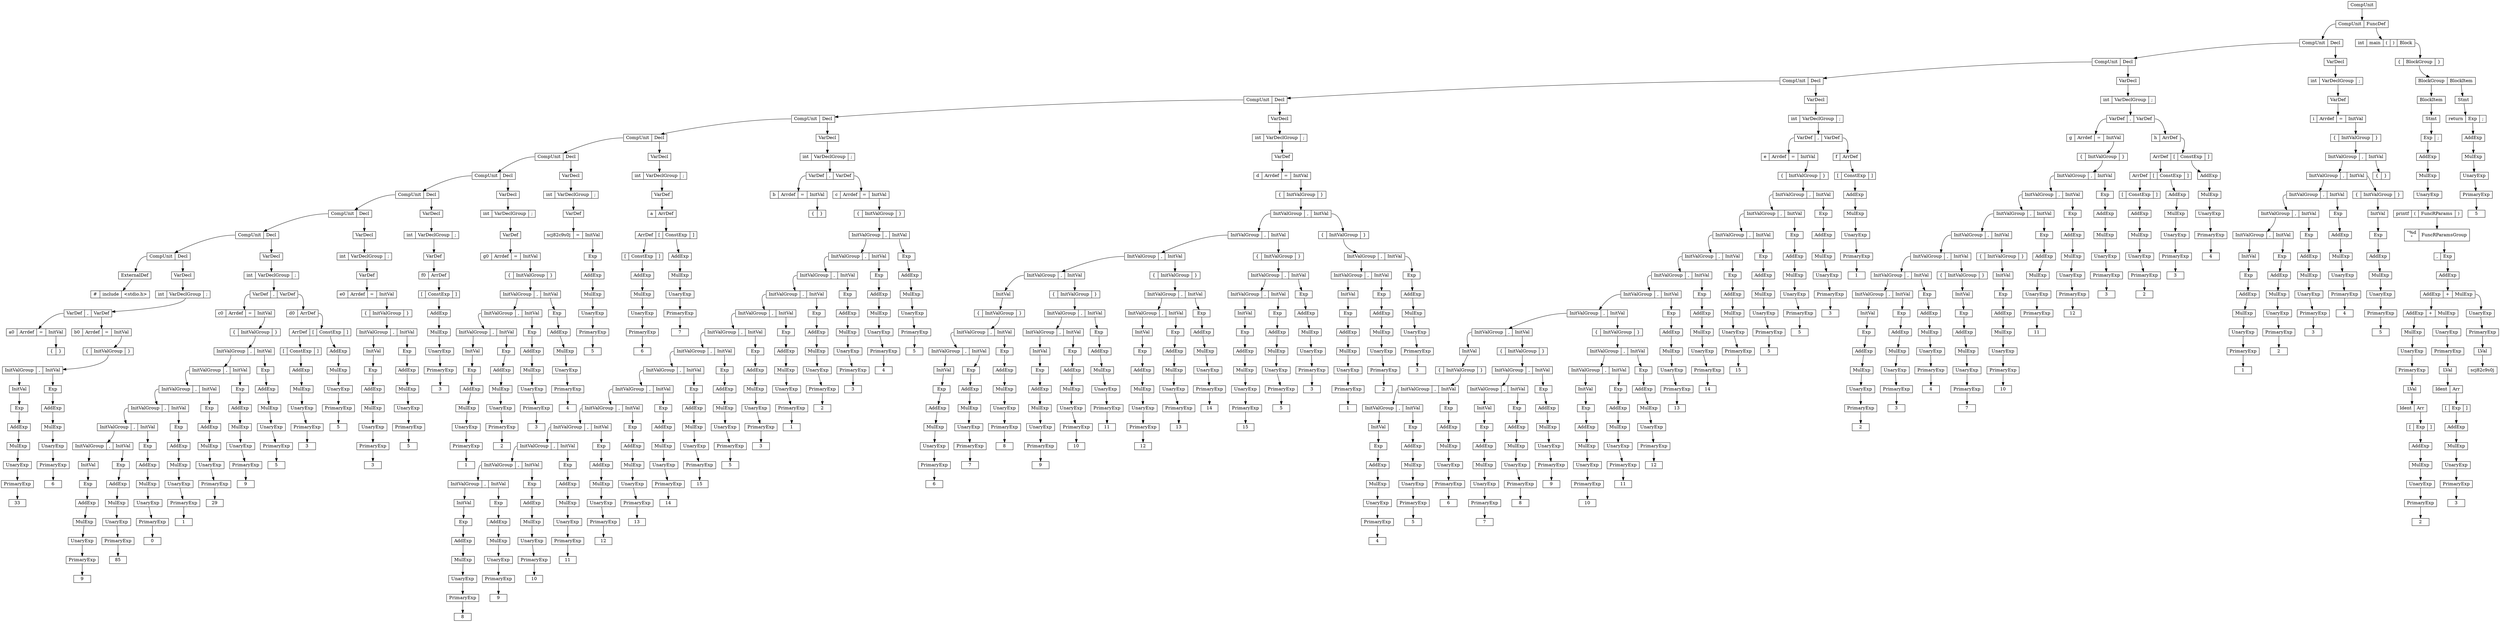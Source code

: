 digraph " "{node [shape = record,height=.1]node0[label="<f0> CompUnit"]node1[label = "<f0> CompUnit|<f1> FuncDef"];
"node0":f0->"node1";
node2[label = "<f0> int|<f1> main|<f2> \(|<f3> \)|<f4> Block"];
"node1":f1->"node2";
node3[label = "<f0> \{|<f1> BlockGroup|<f2> \}"];
"node2":f4->"node3";
node5[label = "<f0> BlockGroup|<f1> BlockItem"];
"node3":f1->"node5";
node6[label = "<f0> Stmt"];
"node5":f1->"node6";
node7[label = "<f0> return|<f1> Exp|<f2> \;"];
"node6":f0->"node7";
node9[label = "<f0> AddExp"];
"node7":f1->"node9";
node10[label = "<f0> MulExp"];
"node9":f0->"node10";
node11[label = "<f0> UnaryExp"];
"node10":f0->"node11";
node12[label = "<f0> PrimaryExp"];
"node11":f0->"node12";
node13[label = "<f0> 5"];
"node12":f0->"node13";
node16[label = "<f0> BlockItem"];
"node5":f0->"node16";
node17[label = "<f0> Stmt"];
"node16":f0->"node17";
node18[label = "<f0> Exp|<f1> \;"];
"node17":f0->"node18";
node20[label = "<f0> AddExp"];
"node18":f0->"node20";
node21[label = "<f0> MulExp"];
"node20":f0->"node21";
node22[label = "<f0> UnaryExp"];
"node21":f0->"node22";
node23[label = "<f0> printf|<f1> \(|<f2> FuncRParams|<f3> \)"];
"node22":f0->"node23";
node25[label = "<f0> \"%d\n\"|<f1> FuncRParamsGroup"];
"node23":f2->"node25";
node26[label = "<f0> \,|<f1> Exp"];
"node25":f1->"node26";
node27[label = "<f0> AddExp"];
"node26":f1->"node27";
node28[label = "<f0> AddExp|<f1> +|<f2> MulExp"];
"node27":f0->"node28";
node29[label = "<f0> UnaryExp"];
"node28":f2->"node29";
node30[label = "<f0> PrimaryExp"];
"node29":f0->"node30";
node31[label = "<f0> LVal"];
"node30":f0->"node31";
node32[label = "<f0> scj82c9s0j"];
"node31":f0->"node32";
node35[label = "<f0> AddExp|<f1> +|<f2> MulExp"];
"node28":f0->"node35";
node36[label = "<f0> UnaryExp"];
"node35":f2->"node36";
node37[label = "<f0> PrimaryExp"];
"node36":f0->"node37";
node38[label = "<f0> LVal"];
"node37":f0->"node38";
node39[label = "<f0> Ident|<f1> Arr"];
"node38":f0->"node39";
node40[label = "<f0> \[|<f1> Exp|<f2> \]"];
"node39":f1->"node40";
node42[label = "<f0> AddExp"];
"node40":f1->"node42";
node43[label = "<f0> MulExp"];
"node42":f0->"node43";
node44[label = "<f0> UnaryExp"];
"node43":f0->"node44";
node45[label = "<f0> PrimaryExp"];
"node44":f0->"node45";
node46[label = "<f0> 3"];
"node45":f0->"node46";
node51[label = "<f0> MulExp"];
"node35":f0->"node51";
node52[label = "<f0> UnaryExp"];
"node51":f0->"node52";
node53[label = "<f0> PrimaryExp"];
"node52":f0->"node53";
node54[label = "<f0> LVal"];
"node53":f0->"node54";
node55[label = "<f0> Ident|<f1> Arr"];
"node54":f0->"node55";
node56[label = "<f0> \[|<f1> Exp|<f2> \]"];
"node55":f1->"node56";
node58[label = "<f0> AddExp"];
"node56":f1->"node58";
node59[label = "<f0> MulExp"];
"node58":f0->"node59";
node60[label = "<f0> UnaryExp"];
"node59":f0->"node60";
node61[label = "<f0> PrimaryExp"];
"node60":f0->"node61";
node62[label = "<f0> 2"];
"node61":f0->"node62";
node75[label = "<f0> CompUnit|<f1> Decl"];
"node1":f0->"node75";
node76[label = "<f0> VarDecl"];
"node75":f1->"node76";
node77[label = "<f0> int|<f1> VarDeclGroup|<f2> \;"];
"node76":f0->"node77";
node79[label = "<f0> VarDef"];
"node77":f1->"node79";
node80[label = "<f0> i|<f1> Arrdef|<f2> \=|<f3> InitVal"];
"node79":f0->"node80";
node81[label = "<f0> \{|<f1> InitValGroup|<f2> \}"];
"node80":f3->"node81";
node83[label = "<f0> InitValGroup|<f1> \,|<f2> InitVal"];
"node81":f1->"node83";
node84[label = "<f0> \{|<f1> \}"];
"node83":f2->"node84";
node88[label = "<f0> InitValGroup|<f1> \,|<f2> InitVal"];
"node83":f0->"node88";
node89[label = "<f0> \{|<f1> InitValGroup|<f2> \}"];
"node88":f2->"node89";
node91[label = "<f0> InitVal"];
"node89":f1->"node91";
node92[label = "<f0> Exp"];
"node91":f0->"node92";
node93[label = "<f0> AddExp"];
"node92":f0->"node93";
node94[label = "<f0> MulExp"];
"node93":f0->"node94";
node95[label = "<f0> UnaryExp"];
"node94":f0->"node95";
node96[label = "<f0> PrimaryExp"];
"node95":f0->"node96";
node97[label = "<f0> 5"];
"node96":f0->"node97";
node101[label = "<f0> InitValGroup|<f1> \,|<f2> InitVal"];
"node88":f0->"node101";
node102[label = "<f0> Exp"];
"node101":f2->"node102";
node103[label = "<f0> AddExp"];
"node102":f0->"node103";
node104[label = "<f0> MulExp"];
"node103":f0->"node104";
node105[label = "<f0> UnaryExp"];
"node104":f0->"node105";
node106[label = "<f0> PrimaryExp"];
"node105":f0->"node106";
node107[label = "<f0> 4"];
"node106":f0->"node107";
node110[label = "<f0> InitValGroup|<f1> \,|<f2> InitVal"];
"node101":f0->"node110";
node111[label = "<f0> Exp"];
"node110":f2->"node111";
node112[label = "<f0> AddExp"];
"node111":f0->"node112";
node113[label = "<f0> MulExp"];
"node112":f0->"node113";
node114[label = "<f0> UnaryExp"];
"node113":f0->"node114";
node115[label = "<f0> PrimaryExp"];
"node114":f0->"node115";
node116[label = "<f0> 3"];
"node115":f0->"node116";
node119[label = "<f0> InitValGroup|<f1> \,|<f2> InitVal"];
"node110":f0->"node119";
node120[label = "<f0> Exp"];
"node119":f2->"node120";
node121[label = "<f0> AddExp"];
"node120":f0->"node121";
node122[label = "<f0> MulExp"];
"node121":f0->"node122";
node123[label = "<f0> UnaryExp"];
"node122":f0->"node123";
node124[label = "<f0> PrimaryExp"];
"node123":f0->"node124";
node125[label = "<f0> 2"];
"node124":f0->"node125";
node128[label = "<f0> InitVal"];
"node119":f0->"node128";
node129[label = "<f0> Exp"];
"node128":f0->"node129";
node130[label = "<f0> AddExp"];
"node129":f0->"node130";
node131[label = "<f0> MulExp"];
"node130":f0->"node131";
node132[label = "<f0> UnaryExp"];
"node131":f0->"node132";
node133[label = "<f0> PrimaryExp"];
"node132":f0->"node133";
node134[label = "<f0> 1"];
"node133":f0->"node134";
node141[label = "<f0> CompUnit|<f1> Decl"];
"node75":f0->"node141";
node142[label = "<f0> VarDecl"];
"node141":f1->"node142";
node143[label = "<f0> int|<f1> VarDeclGroup|<f2> \;"];
"node142":f0->"node143";
node145[label = "<f0> VarDef|<f1> \,|<f2> VarDef"];
"node143":f1->"node145";
node146[label = "<f0> h|<f1> ArrDef"];
"node145":f2->"node146";
node147[label = "<f0> ArrDef|<f1> \[|<f2> ConstExp|<f3> \]"];
"node146":f1->"node147";
node149[label = "<f0> AddExp"];
"node147":f2->"node149";
node150[label = "<f0> MulExp"];
"node149":f0->"node150";
node151[label = "<f0> UnaryExp"];
"node150":f0->"node151";
node152[label = "<f0> PrimaryExp"];
"node151":f0->"node152";
node153[label = "<f0> 4"];
"node152":f0->"node153";
node156[label = "<f0> ArrDef|<f1> \[|<f2> ConstExp|<f3> \]"];
"node147":f0->"node156";
node158[label = "<f0> AddExp"];
"node156":f2->"node158";
node159[label = "<f0> MulExp"];
"node158":f0->"node159";
node160[label = "<f0> UnaryExp"];
"node159":f0->"node160";
node161[label = "<f0> PrimaryExp"];
"node160":f0->"node161";
node162[label = "<f0> 3"];
"node161":f0->"node162";
node165[label = "<f0> \[|<f1> ConstExp|<f2> \]"];
"node156":f0->"node165";
node167[label = "<f0> AddExp"];
"node165":f1->"node167";
node168[label = "<f0> MulExp"];
"node167":f0->"node168";
node169[label = "<f0> UnaryExp"];
"node168":f0->"node169";
node170[label = "<f0> PrimaryExp"];
"node169":f0->"node170";
node171[label = "<f0> 2"];
"node170":f0->"node171";
node176[label = "<f0> g|<f1> Arrdef|<f2> \=|<f3> InitVal"];
"node145":f0->"node176";
node177[label = "<f0> \{|<f1> InitValGroup|<f2> \}"];
"node176":f3->"node177";
node179[label = "<f0> InitValGroup|<f1> \,|<f2> InitVal"];
"node177":f1->"node179";
node180[label = "<f0> Exp"];
"node179":f2->"node180";
node181[label = "<f0> AddExp"];
"node180":f0->"node181";
node182[label = "<f0> MulExp"];
"node181":f0->"node182";
node183[label = "<f0> UnaryExp"];
"node182":f0->"node183";
node184[label = "<f0> PrimaryExp"];
"node183":f0->"node184";
node185[label = "<f0> 3"];
"node184":f0->"node185";
node188[label = "<f0> InitValGroup|<f1> \,|<f2> InitVal"];
"node179":f0->"node188";
node189[label = "<f0> Exp"];
"node188":f2->"node189";
node190[label = "<f0> AddExp"];
"node189":f0->"node190";
node191[label = "<f0> MulExp"];
"node190":f0->"node191";
node192[label = "<f0> UnaryExp"];
"node191":f0->"node192";
node193[label = "<f0> PrimaryExp"];
"node192":f0->"node193";
node194[label = "<f0> 12"];
"node193":f0->"node194";
node197[label = "<f0> InitValGroup|<f1> \,|<f2> InitVal"];
"node188":f0->"node197";
node198[label = "<f0> Exp"];
"node197":f2->"node198";
node199[label = "<f0> AddExp"];
"node198":f0->"node199";
node200[label = "<f0> MulExp"];
"node199":f0->"node200";
node201[label = "<f0> UnaryExp"];
"node200":f0->"node201";
node202[label = "<f0> PrimaryExp"];
"node201":f0->"node202";
node203[label = "<f0> 11"];
"node202":f0->"node203";
node206[label = "<f0> InitValGroup|<f1> \,|<f2> InitVal"];
"node197":f0->"node206";
node207[label = "<f0> \{|<f1> InitValGroup|<f2> \}"];
"node206":f2->"node207";
node209[label = "<f0> InitVal"];
"node207":f1->"node209";
node210[label = "<f0> Exp"];
"node209":f0->"node210";
node211[label = "<f0> AddExp"];
"node210":f0->"node211";
node212[label = "<f0> MulExp"];
"node211":f0->"node212";
node213[label = "<f0> UnaryExp"];
"node212":f0->"node213";
node214[label = "<f0> PrimaryExp"];
"node213":f0->"node214";
node215[label = "<f0> 10"];
"node214":f0->"node215";
node219[label = "<f0> InitValGroup|<f1> \,|<f2> InitVal"];
"node206":f0->"node219";
node220[label = "<f0> \{|<f1> InitValGroup|<f2> \}"];
"node219":f2->"node220";
node222[label = "<f0> InitVal"];
"node220":f1->"node222";
node223[label = "<f0> Exp"];
"node222":f0->"node223";
node224[label = "<f0> AddExp"];
"node223":f0->"node224";
node225[label = "<f0> MulExp"];
"node224":f0->"node225";
node226[label = "<f0> UnaryExp"];
"node225":f0->"node226";
node227[label = "<f0> PrimaryExp"];
"node226":f0->"node227";
node228[label = "<f0> 7"];
"node227":f0->"node228";
node232[label = "<f0> InitValGroup|<f1> \,|<f2> InitVal"];
"node219":f0->"node232";
node233[label = "<f0> Exp"];
"node232":f2->"node233";
node234[label = "<f0> AddExp"];
"node233":f0->"node234";
node235[label = "<f0> MulExp"];
"node234":f0->"node235";
node236[label = "<f0> UnaryExp"];
"node235":f0->"node236";
node237[label = "<f0> PrimaryExp"];
"node236":f0->"node237";
node238[label = "<f0> 4"];
"node237":f0->"node238";
node241[label = "<f0> InitValGroup|<f1> \,|<f2> InitVal"];
"node232":f0->"node241";
node242[label = "<f0> Exp"];
"node241":f2->"node242";
node243[label = "<f0> AddExp"];
"node242":f0->"node243";
node244[label = "<f0> MulExp"];
"node243":f0->"node244";
node245[label = "<f0> UnaryExp"];
"node244":f0->"node245";
node246[label = "<f0> PrimaryExp"];
"node245":f0->"node246";
node247[label = "<f0> 3"];
"node246":f0->"node247";
node250[label = "<f0> InitVal"];
"node241":f0->"node250";
node251[label = "<f0> Exp"];
"node250":f0->"node251";
node252[label = "<f0> AddExp"];
"node251":f0->"node252";
node253[label = "<f0> MulExp"];
"node252":f0->"node253";
node254[label = "<f0> UnaryExp"];
"node253":f0->"node254";
node255[label = "<f0> PrimaryExp"];
"node254":f0->"node255";
node256[label = "<f0> 2"];
"node255":f0->"node256";
node263[label = "<f0> CompUnit|<f1> Decl"];
"node141":f0->"node263";
node264[label = "<f0> VarDecl"];
"node263":f1->"node264";
node265[label = "<f0> int|<f1> VarDeclGroup|<f2> \;"];
"node264":f0->"node265";
node267[label = "<f0> VarDef|<f1> \,|<f2> VarDef"];
"node265":f1->"node267";
node268[label = "<f0> f|<f1> ArrDef"];
"node267":f2->"node268";
node269[label = "<f0> \[|<f1> ConstExp|<f2> \]"];
"node268":f1->"node269";
node271[label = "<f0> AddExp"];
"node269":f1->"node271";
node272[label = "<f0> MulExp"];
"node271":f0->"node272";
node273[label = "<f0> UnaryExp"];
"node272":f0->"node273";
node274[label = "<f0> PrimaryExp"];
"node273":f0->"node274";
node275[label = "<f0> 1"];
"node274":f0->"node275";
node280[label = "<f0> e|<f1> Arrdef|<f2> \=|<f3> InitVal"];
"node267":f0->"node280";
node281[label = "<f0> \{|<f1> InitValGroup|<f2> \}"];
"node280":f3->"node281";
node283[label = "<f0> InitValGroup|<f1> \,|<f2> InitVal"];
"node281":f1->"node283";
node284[label = "<f0> Exp"];
"node283":f2->"node284";
node285[label = "<f0> AddExp"];
"node284":f0->"node285";
node286[label = "<f0> MulExp"];
"node285":f0->"node286";
node287[label = "<f0> UnaryExp"];
"node286":f0->"node287";
node288[label = "<f0> PrimaryExp"];
"node287":f0->"node288";
node289[label = "<f0> 3"];
"node288":f0->"node289";
node292[label = "<f0> InitValGroup|<f1> \,|<f2> InitVal"];
"node283":f0->"node292";
node293[label = "<f0> Exp"];
"node292":f2->"node293";
node294[label = "<f0> AddExp"];
"node293":f0->"node294";
node295[label = "<f0> MulExp"];
"node294":f0->"node295";
node296[label = "<f0> UnaryExp"];
"node295":f0->"node296";
node297[label = "<f0> PrimaryExp"];
"node296":f0->"node297";
node298[label = "<f0> 5"];
"node297":f0->"node298";
node301[label = "<f0> InitValGroup|<f1> \,|<f2> InitVal"];
"node292":f0->"node301";
node302[label = "<f0> Exp"];
"node301":f2->"node302";
node303[label = "<f0> AddExp"];
"node302":f0->"node303";
node304[label = "<f0> MulExp"];
"node303":f0->"node304";
node305[label = "<f0> UnaryExp"];
"node304":f0->"node305";
node306[label = "<f0> PrimaryExp"];
"node305":f0->"node306";
node307[label = "<f0> 5"];
"node306":f0->"node307";
node310[label = "<f0> InitValGroup|<f1> \,|<f2> InitVal"];
"node301":f0->"node310";
node311[label = "<f0> Exp"];
"node310":f2->"node311";
node312[label = "<f0> AddExp"];
"node311":f0->"node312";
node313[label = "<f0> MulExp"];
"node312":f0->"node313";
node314[label = "<f0> UnaryExp"];
"node313":f0->"node314";
node315[label = "<f0> PrimaryExp"];
"node314":f0->"node315";
node316[label = "<f0> 15"];
"node315":f0->"node316";
node319[label = "<f0> InitValGroup|<f1> \,|<f2> InitVal"];
"node310":f0->"node319";
node320[label = "<f0> Exp"];
"node319":f2->"node320";
node321[label = "<f0> AddExp"];
"node320":f0->"node321";
node322[label = "<f0> MulExp"];
"node321":f0->"node322";
node323[label = "<f0> UnaryExp"];
"node322":f0->"node323";
node324[label = "<f0> PrimaryExp"];
"node323":f0->"node324";
node325[label = "<f0> 14"];
"node324":f0->"node325";
node328[label = "<f0> InitValGroup|<f1> \,|<f2> InitVal"];
"node319":f0->"node328";
node329[label = "<f0> Exp"];
"node328":f2->"node329";
node330[label = "<f0> AddExp"];
"node329":f0->"node330";
node331[label = "<f0> MulExp"];
"node330":f0->"node331";
node332[label = "<f0> UnaryExp"];
"node331":f0->"node332";
node333[label = "<f0> PrimaryExp"];
"node332":f0->"node333";
node334[label = "<f0> 13"];
"node333":f0->"node334";
node337[label = "<f0> InitValGroup|<f1> \,|<f2> InitVal"];
"node328":f0->"node337";
node338[label = "<f0> \{|<f1> InitValGroup|<f2> \}"];
"node337":f2->"node338";
node340[label = "<f0> InitValGroup|<f1> \,|<f2> InitVal"];
"node338":f1->"node340";
node341[label = "<f0> Exp"];
"node340":f2->"node341";
node342[label = "<f0> AddExp"];
"node341":f0->"node342";
node343[label = "<f0> MulExp"];
"node342":f0->"node343";
node344[label = "<f0> UnaryExp"];
"node343":f0->"node344";
node345[label = "<f0> PrimaryExp"];
"node344":f0->"node345";
node346[label = "<f0> 12"];
"node345":f0->"node346";
node349[label = "<f0> InitValGroup|<f1> \,|<f2> InitVal"];
"node340":f0->"node349";
node350[label = "<f0> Exp"];
"node349":f2->"node350";
node351[label = "<f0> AddExp"];
"node350":f0->"node351";
node352[label = "<f0> MulExp"];
"node351":f0->"node352";
node353[label = "<f0> UnaryExp"];
"node352":f0->"node353";
node354[label = "<f0> PrimaryExp"];
"node353":f0->"node354";
node355[label = "<f0> 11"];
"node354":f0->"node355";
node358[label = "<f0> InitVal"];
"node349":f0->"node358";
node359[label = "<f0> Exp"];
"node358":f0->"node359";
node360[label = "<f0> AddExp"];
"node359":f0->"node360";
node361[label = "<f0> MulExp"];
"node360":f0->"node361";
node362[label = "<f0> UnaryExp"];
"node361":f0->"node362";
node363[label = "<f0> PrimaryExp"];
"node362":f0->"node363";
node364[label = "<f0> 10"];
"node363":f0->"node364";
node368[label = "<f0> InitValGroup|<f1> \,|<f2> InitVal"];
"node337":f0->"node368";
node369[label = "<f0> \{|<f1> InitValGroup|<f2> \}"];
"node368":f2->"node369";
node371[label = "<f0> InitValGroup|<f1> \,|<f2> InitVal"];
"node369":f1->"node371";
node372[label = "<f0> Exp"];
"node371":f2->"node372";
node373[label = "<f0> AddExp"];
"node372":f0->"node373";
node374[label = "<f0> MulExp"];
"node373":f0->"node374";
node375[label = "<f0> UnaryExp"];
"node374":f0->"node375";
node376[label = "<f0> PrimaryExp"];
"node375":f0->"node376";
node377[label = "<f0> 9"];
"node376":f0->"node377";
node380[label = "<f0> InitValGroup|<f1> \,|<f2> InitVal"];
"node371":f0->"node380";
node381[label = "<f0> Exp"];
"node380":f2->"node381";
node382[label = "<f0> AddExp"];
"node381":f0->"node382";
node383[label = "<f0> MulExp"];
"node382":f0->"node383";
node384[label = "<f0> UnaryExp"];
"node383":f0->"node384";
node385[label = "<f0> PrimaryExp"];
"node384":f0->"node385";
node386[label = "<f0> 8"];
"node385":f0->"node386";
node389[label = "<f0> InitVal"];
"node380":f0->"node389";
node390[label = "<f0> Exp"];
"node389":f0->"node390";
node391[label = "<f0> AddExp"];
"node390":f0->"node391";
node392[label = "<f0> MulExp"];
"node391":f0->"node392";
node393[label = "<f0> UnaryExp"];
"node392":f0->"node393";
node394[label = "<f0> PrimaryExp"];
"node393":f0->"node394";
node395[label = "<f0> 7"];
"node394":f0->"node395";
node399[label = "<f0> InitVal"];
"node368":f0->"node399";
node400[label = "<f0> \{|<f1> InitValGroup|<f2> \}"];
"node399":f0->"node400";
node402[label = "<f0> InitValGroup|<f1> \,|<f2> InitVal"];
"node400":f1->"node402";
node403[label = "<f0> Exp"];
"node402":f2->"node403";
node404[label = "<f0> AddExp"];
"node403":f0->"node404";
node405[label = "<f0> MulExp"];
"node404":f0->"node405";
node406[label = "<f0> UnaryExp"];
"node405":f0->"node406";
node407[label = "<f0> PrimaryExp"];
"node406":f0->"node407";
node408[label = "<f0> 6"];
"node407":f0->"node408";
node411[label = "<f0> InitValGroup|<f1> \,|<f2> InitVal"];
"node402":f0->"node411";
node412[label = "<f0> Exp"];
"node411":f2->"node412";
node413[label = "<f0> AddExp"];
"node412":f0->"node413";
node414[label = "<f0> MulExp"];
"node413":f0->"node414";
node415[label = "<f0> UnaryExp"];
"node414":f0->"node415";
node416[label = "<f0> PrimaryExp"];
"node415":f0->"node416";
node417[label = "<f0> 5"];
"node416":f0->"node417";
node420[label = "<f0> InitVal"];
"node411":f0->"node420";
node421[label = "<f0> Exp"];
"node420":f0->"node421";
node422[label = "<f0> AddExp"];
"node421":f0->"node422";
node423[label = "<f0> MulExp"];
"node422":f0->"node423";
node424[label = "<f0> UnaryExp"];
"node423":f0->"node424";
node425[label = "<f0> PrimaryExp"];
"node424":f0->"node425";
node426[label = "<f0> 4"];
"node425":f0->"node426";
node434[label = "<f0> CompUnit|<f1> Decl"];
"node263":f0->"node434";
node435[label = "<f0> VarDecl"];
"node434":f1->"node435";
node436[label = "<f0> int|<f1> VarDeclGroup|<f2> \;"];
"node435":f0->"node436";
node438[label = "<f0> VarDef"];
"node436":f1->"node438";
node439[label = "<f0> d|<f1> Arrdef|<f2> \=|<f3> InitVal"];
"node438":f0->"node439";
node440[label = "<f0> \{|<f1> InitValGroup|<f2> \}"];
"node439":f3->"node440";
node442[label = "<f0> InitValGroup|<f1> \,|<f2> InitVal"];
"node440":f1->"node442";
node443[label = "<f0> \{|<f1> InitValGroup|<f2> \}"];
"node442":f2->"node443";
node445[label = "<f0> InitValGroup|<f1> \,|<f2> InitVal"];
"node443":f1->"node445";
node446[label = "<f0> Exp"];
"node445":f2->"node446";
node447[label = "<f0> AddExp"];
"node446":f0->"node447";
node448[label = "<f0> MulExp"];
"node447":f0->"node448";
node449[label = "<f0> UnaryExp"];
"node448":f0->"node449";
node450[label = "<f0> PrimaryExp"];
"node449":f0->"node450";
node451[label = "<f0> 3"];
"node450":f0->"node451";
node454[label = "<f0> InitValGroup|<f1> \,|<f2> InitVal"];
"node445":f0->"node454";
node455[label = "<f0> Exp"];
"node454":f2->"node455";
node456[label = "<f0> AddExp"];
"node455":f0->"node456";
node457[label = "<f0> MulExp"];
"node456":f0->"node457";
node458[label = "<f0> UnaryExp"];
"node457":f0->"node458";
node459[label = "<f0> PrimaryExp"];
"node458":f0->"node459";
node460[label = "<f0> 2"];
"node459":f0->"node460";
node463[label = "<f0> InitVal"];
"node454":f0->"node463";
node464[label = "<f0> Exp"];
"node463":f0->"node464";
node465[label = "<f0> AddExp"];
"node464":f0->"node465";
node466[label = "<f0> MulExp"];
"node465":f0->"node466";
node467[label = "<f0> UnaryExp"];
"node466":f0->"node467";
node468[label = "<f0> PrimaryExp"];
"node467":f0->"node468";
node469[label = "<f0> 1"];
"node468":f0->"node469";
node473[label = "<f0> InitValGroup|<f1> \,|<f2> InitVal"];
"node442":f0->"node473";
node474[label = "<f0> \{|<f1> InitValGroup|<f2> \}"];
"node473":f2->"node474";
node476[label = "<f0> InitValGroup|<f1> \,|<f2> InitVal"];
"node474":f1->"node476";
node477[label = "<f0> Exp"];
"node476":f2->"node477";
node478[label = "<f0> AddExp"];
"node477":f0->"node478";
node479[label = "<f0> MulExp"];
"node478":f0->"node479";
node480[label = "<f0> UnaryExp"];
"node479":f0->"node480";
node481[label = "<f0> PrimaryExp"];
"node480":f0->"node481";
node482[label = "<f0> 3"];
"node481":f0->"node482";
node485[label = "<f0> InitValGroup|<f1> \,|<f2> InitVal"];
"node476":f0->"node485";
node486[label = "<f0> Exp"];
"node485":f2->"node486";
node487[label = "<f0> AddExp"];
"node486":f0->"node487";
node488[label = "<f0> MulExp"];
"node487":f0->"node488";
node489[label = "<f0> UnaryExp"];
"node488":f0->"node489";
node490[label = "<f0> PrimaryExp"];
"node489":f0->"node490";
node491[label = "<f0> 5"];
"node490":f0->"node491";
node494[label = "<f0> InitVal"];
"node485":f0->"node494";
node495[label = "<f0> Exp"];
"node494":f0->"node495";
node496[label = "<f0> AddExp"];
"node495":f0->"node496";
node497[label = "<f0> MulExp"];
"node496":f0->"node497";
node498[label = "<f0> UnaryExp"];
"node497":f0->"node498";
node499[label = "<f0> PrimaryExp"];
"node498":f0->"node499";
node500[label = "<f0> 15"];
"node499":f0->"node500";
node504[label = "<f0> InitValGroup|<f1> \,|<f2> InitVal"];
"node473":f0->"node504";
node505[label = "<f0> \{|<f1> InitValGroup|<f2> \}"];
"node504":f2->"node505";
node507[label = "<f0> InitValGroup|<f1> \,|<f2> InitVal"];
"node505":f1->"node507";
node508[label = "<f0> Exp"];
"node507":f2->"node508";
node509[label = "<f0> AddExp"];
"node508":f0->"node509";
node510[label = "<f0> MulExp"];
"node509":f0->"node510";
node511[label = "<f0> UnaryExp"];
"node510":f0->"node511";
node512[label = "<f0> PrimaryExp"];
"node511":f0->"node512";
node513[label = "<f0> 14"];
"node512":f0->"node513";
node516[label = "<f0> InitValGroup|<f1> \,|<f2> InitVal"];
"node507":f0->"node516";
node517[label = "<f0> Exp"];
"node516":f2->"node517";
node518[label = "<f0> AddExp"];
"node517":f0->"node518";
node519[label = "<f0> MulExp"];
"node518":f0->"node519";
node520[label = "<f0> UnaryExp"];
"node519":f0->"node520";
node521[label = "<f0> PrimaryExp"];
"node520":f0->"node521";
node522[label = "<f0> 13"];
"node521":f0->"node522";
node525[label = "<f0> InitVal"];
"node516":f0->"node525";
node526[label = "<f0> Exp"];
"node525":f0->"node526";
node527[label = "<f0> AddExp"];
"node526":f0->"node527";
node528[label = "<f0> MulExp"];
"node527":f0->"node528";
node529[label = "<f0> UnaryExp"];
"node528":f0->"node529";
node530[label = "<f0> PrimaryExp"];
"node529":f0->"node530";
node531[label = "<f0> 12"];
"node530":f0->"node531";
node535[label = "<f0> InitValGroup|<f1> \,|<f2> InitVal"];
"node504":f0->"node535";
node536[label = "<f0> \{|<f1> InitValGroup|<f2> \}"];
"node535":f2->"node536";
node538[label = "<f0> InitValGroup|<f1> \,|<f2> InitVal"];
"node536":f1->"node538";
node539[label = "<f0> Exp"];
"node538":f2->"node539";
node540[label = "<f0> AddExp"];
"node539":f0->"node540";
node541[label = "<f0> MulExp"];
"node540":f0->"node541";
node542[label = "<f0> UnaryExp"];
"node541":f0->"node542";
node543[label = "<f0> PrimaryExp"];
"node542":f0->"node543";
node544[label = "<f0> 11"];
"node543":f0->"node544";
node547[label = "<f0> InitValGroup|<f1> \,|<f2> InitVal"];
"node538":f0->"node547";
node548[label = "<f0> Exp"];
"node547":f2->"node548";
node549[label = "<f0> AddExp"];
"node548":f0->"node549";
node550[label = "<f0> MulExp"];
"node549":f0->"node550";
node551[label = "<f0> UnaryExp"];
"node550":f0->"node551";
node552[label = "<f0> PrimaryExp"];
"node551":f0->"node552";
node553[label = "<f0> 10"];
"node552":f0->"node553";
node556[label = "<f0> InitVal"];
"node547":f0->"node556";
node557[label = "<f0> Exp"];
"node556":f0->"node557";
node558[label = "<f0> AddExp"];
"node557":f0->"node558";
node559[label = "<f0> MulExp"];
"node558":f0->"node559";
node560[label = "<f0> UnaryExp"];
"node559":f0->"node560";
node561[label = "<f0> PrimaryExp"];
"node560":f0->"node561";
node562[label = "<f0> 9"];
"node561":f0->"node562";
node566[label = "<f0> InitVal"];
"node535":f0->"node566";
node567[label = "<f0> \{|<f1> InitValGroup|<f2> \}"];
"node566":f0->"node567";
node569[label = "<f0> InitValGroup|<f1> \,|<f2> InitVal"];
"node567":f1->"node569";
node570[label = "<f0> Exp"];
"node569":f2->"node570";
node571[label = "<f0> AddExp"];
"node570":f0->"node571";
node572[label = "<f0> MulExp"];
"node571":f0->"node572";
node573[label = "<f0> UnaryExp"];
"node572":f0->"node573";
node574[label = "<f0> PrimaryExp"];
"node573":f0->"node574";
node575[label = "<f0> 8"];
"node574":f0->"node575";
node578[label = "<f0> InitValGroup|<f1> \,|<f2> InitVal"];
"node569":f0->"node578";
node579[label = "<f0> Exp"];
"node578":f2->"node579";
node580[label = "<f0> AddExp"];
"node579":f0->"node580";
node581[label = "<f0> MulExp"];
"node580":f0->"node581";
node582[label = "<f0> UnaryExp"];
"node581":f0->"node582";
node583[label = "<f0> PrimaryExp"];
"node582":f0->"node583";
node584[label = "<f0> 7"];
"node583":f0->"node584";
node587[label = "<f0> InitVal"];
"node578":f0->"node587";
node588[label = "<f0> Exp"];
"node587":f0->"node588";
node589[label = "<f0> AddExp"];
"node588":f0->"node589";
node590[label = "<f0> MulExp"];
"node589":f0->"node590";
node591[label = "<f0> UnaryExp"];
"node590":f0->"node591";
node592[label = "<f0> PrimaryExp"];
"node591":f0->"node592";
node593[label = "<f0> 6"];
"node592":f0->"node593";
node601[label = "<f0> CompUnit|<f1> Decl"];
"node434":f0->"node601";
node602[label = "<f0> VarDecl"];
"node601":f1->"node602";
node603[label = "<f0> int|<f1> VarDeclGroup|<f2> \;"];
"node602":f0->"node603";
node605[label = "<f0> VarDef|<f1> \,|<f2> VarDef"];
"node603":f1->"node605";
node606[label = "<f0> c|<f1> Arrdef|<f2> \=|<f3> InitVal"];
"node605":f2->"node606";
node607[label = "<f0> \{|<f1> InitValGroup|<f2> \}"];
"node606":f3->"node607";
node609[label = "<f0> InitValGroup|<f1> \,|<f2> InitVal"];
"node607":f1->"node609";
node610[label = "<f0> Exp"];
"node609":f2->"node610";
node611[label = "<f0> AddExp"];
"node610":f0->"node611";
node612[label = "<f0> MulExp"];
"node611":f0->"node612";
node613[label = "<f0> UnaryExp"];
"node612":f0->"node613";
node614[label = "<f0> PrimaryExp"];
"node613":f0->"node614";
node615[label = "<f0> 5"];
"node614":f0->"node615";
node618[label = "<f0> InitValGroup|<f1> \,|<f2> InitVal"];
"node609":f0->"node618";
node619[label = "<f0> Exp"];
"node618":f2->"node619";
node620[label = "<f0> AddExp"];
"node619":f0->"node620";
node621[label = "<f0> MulExp"];
"node620":f0->"node621";
node622[label = "<f0> UnaryExp"];
"node621":f0->"node622";
node623[label = "<f0> PrimaryExp"];
"node622":f0->"node623";
node624[label = "<f0> 4"];
"node623":f0->"node624";
node627[label = "<f0> InitValGroup|<f1> \,|<f2> InitVal"];
"node618":f0->"node627";
node628[label = "<f0> Exp"];
"node627":f2->"node628";
node629[label = "<f0> AddExp"];
"node628":f0->"node629";
node630[label = "<f0> MulExp"];
"node629":f0->"node630";
node631[label = "<f0> UnaryExp"];
"node630":f0->"node631";
node632[label = "<f0> PrimaryExp"];
"node631":f0->"node632";
node633[label = "<f0> 3"];
"node632":f0->"node633";
node636[label = "<f0> InitValGroup|<f1> \,|<f2> InitVal"];
"node627":f0->"node636";
node637[label = "<f0> Exp"];
"node636":f2->"node637";
node638[label = "<f0> AddExp"];
"node637":f0->"node638";
node639[label = "<f0> MulExp"];
"node638":f0->"node639";
node640[label = "<f0> UnaryExp"];
"node639":f0->"node640";
node641[label = "<f0> PrimaryExp"];
"node640":f0->"node641";
node642[label = "<f0> 2"];
"node641":f0->"node642";
node645[label = "<f0> InitValGroup|<f1> \,|<f2> InitVal"];
"node636":f0->"node645";
node646[label = "<f0> Exp"];
"node645":f2->"node646";
node647[label = "<f0> AddExp"];
"node646":f0->"node647";
node648[label = "<f0> MulExp"];
"node647":f0->"node648";
node649[label = "<f0> UnaryExp"];
"node648":f0->"node649";
node650[label = "<f0> PrimaryExp"];
"node649":f0->"node650";
node651[label = "<f0> 1"];
"node650":f0->"node651";
node654[label = "<f0> InitValGroup|<f1> \,|<f2> InitVal"];
"node645":f0->"node654";
node655[label = "<f0> Exp"];
"node654":f2->"node655";
node656[label = "<f0> AddExp"];
"node655":f0->"node656";
node657[label = "<f0> MulExp"];
"node656":f0->"node657";
node658[label = "<f0> UnaryExp"];
"node657":f0->"node658";
node659[label = "<f0> PrimaryExp"];
"node658":f0->"node659";
node660[label = "<f0> 3"];
"node659":f0->"node660";
node663[label = "<f0> InitValGroup|<f1> \,|<f2> InitVal"];
"node654":f0->"node663";
node664[label = "<f0> Exp"];
"node663":f2->"node664";
node665[label = "<f0> AddExp"];
"node664":f0->"node665";
node666[label = "<f0> MulExp"];
"node665":f0->"node666";
node667[label = "<f0> UnaryExp"];
"node666":f0->"node667";
node668[label = "<f0> PrimaryExp"];
"node667":f0->"node668";
node669[label = "<f0> 5"];
"node668":f0->"node669";
node672[label = "<f0> InitValGroup|<f1> \,|<f2> InitVal"];
"node663":f0->"node672";
node673[label = "<f0> Exp"];
"node672":f2->"node673";
node674[label = "<f0> AddExp"];
"node673":f0->"node674";
node675[label = "<f0> MulExp"];
"node674":f0->"node675";
node676[label = "<f0> UnaryExp"];
"node675":f0->"node676";
node677[label = "<f0> PrimaryExp"];
"node676":f0->"node677";
node678[label = "<f0> 15"];
"node677":f0->"node678";
node681[label = "<f0> InitValGroup|<f1> \,|<f2> InitVal"];
"node672":f0->"node681";
node682[label = "<f0> Exp"];
"node681":f2->"node682";
node683[label = "<f0> AddExp"];
"node682":f0->"node683";
node684[label = "<f0> MulExp"];
"node683":f0->"node684";
node685[label = "<f0> UnaryExp"];
"node684":f0->"node685";
node686[label = "<f0> PrimaryExp"];
"node685":f0->"node686";
node687[label = "<f0> 14"];
"node686":f0->"node687";
node690[label = "<f0> InitValGroup|<f1> \,|<f2> InitVal"];
"node681":f0->"node690";
node691[label = "<f0> Exp"];
"node690":f2->"node691";
node692[label = "<f0> AddExp"];
"node691":f0->"node692";
node693[label = "<f0> MulExp"];
"node692":f0->"node693";
node694[label = "<f0> UnaryExp"];
"node693":f0->"node694";
node695[label = "<f0> PrimaryExp"];
"node694":f0->"node695";
node696[label = "<f0> 13"];
"node695":f0->"node696";
node699[label = "<f0> InitValGroup|<f1> \,|<f2> InitVal"];
"node690":f0->"node699";
node700[label = "<f0> Exp"];
"node699":f2->"node700";
node701[label = "<f0> AddExp"];
"node700":f0->"node701";
node702[label = "<f0> MulExp"];
"node701":f0->"node702";
node703[label = "<f0> UnaryExp"];
"node702":f0->"node703";
node704[label = "<f0> PrimaryExp"];
"node703":f0->"node704";
node705[label = "<f0> 12"];
"node704":f0->"node705";
node708[label = "<f0> InitValGroup|<f1> \,|<f2> InitVal"];
"node699":f0->"node708";
node709[label = "<f0> Exp"];
"node708":f2->"node709";
node710[label = "<f0> AddExp"];
"node709":f0->"node710";
node711[label = "<f0> MulExp"];
"node710":f0->"node711";
node712[label = "<f0> UnaryExp"];
"node711":f0->"node712";
node713[label = "<f0> PrimaryExp"];
"node712":f0->"node713";
node714[label = "<f0> 11"];
"node713":f0->"node714";
node717[label = "<f0> InitValGroup|<f1> \,|<f2> InitVal"];
"node708":f0->"node717";
node718[label = "<f0> Exp"];
"node717":f2->"node718";
node719[label = "<f0> AddExp"];
"node718":f0->"node719";
node720[label = "<f0> MulExp"];
"node719":f0->"node720";
node721[label = "<f0> UnaryExp"];
"node720":f0->"node721";
node722[label = "<f0> PrimaryExp"];
"node721":f0->"node722";
node723[label = "<f0> 10"];
"node722":f0->"node723";
node726[label = "<f0> InitValGroup|<f1> \,|<f2> InitVal"];
"node717":f0->"node726";
node727[label = "<f0> Exp"];
"node726":f2->"node727";
node728[label = "<f0> AddExp"];
"node727":f0->"node728";
node729[label = "<f0> MulExp"];
"node728":f0->"node729";
node730[label = "<f0> UnaryExp"];
"node729":f0->"node730";
node731[label = "<f0> PrimaryExp"];
"node730":f0->"node731";
node732[label = "<f0> 9"];
"node731":f0->"node732";
node735[label = "<f0> InitVal"];
"node726":f0->"node735";
node736[label = "<f0> Exp"];
"node735":f0->"node736";
node737[label = "<f0> AddExp"];
"node736":f0->"node737";
node738[label = "<f0> MulExp"];
"node737":f0->"node738";
node739[label = "<f0> UnaryExp"];
"node738":f0->"node739";
node740[label = "<f0> PrimaryExp"];
"node739":f0->"node740";
node741[label = "<f0> 8"];
"node740":f0->"node741";
node748[label = "<f0> b|<f1> Arrdef|<f2> \=|<f3> InitVal"];
"node605":f0->"node748";
node749[label = "<f0> \{|<f1> \}"];
"node748":f3->"node749";
node756[label = "<f0> CompUnit|<f1> Decl"];
"node601":f0->"node756";
node757[label = "<f0> VarDecl"];
"node756":f1->"node757";
node758[label = "<f0> int|<f1> VarDeclGroup|<f2> \;"];
"node757":f0->"node758";
node760[label = "<f0> VarDef"];
"node758":f1->"node760";
node761[label = "<f0> a|<f1> ArrDef"];
"node760":f0->"node761";
node762[label = "<f0> ArrDef|<f1> \[|<f2> ConstExp|<f3> \]"];
"node761":f1->"node762";
node764[label = "<f0> AddExp"];
"node762":f2->"node764";
node765[label = "<f0> MulExp"];
"node764":f0->"node765";
node766[label = "<f0> UnaryExp"];
"node765":f0->"node766";
node767[label = "<f0> PrimaryExp"];
"node766":f0->"node767";
node768[label = "<f0> 7"];
"node767":f0->"node768";
node771[label = "<f0> \[|<f1> ConstExp|<f2> \]"];
"node762":f0->"node771";
node773[label = "<f0> AddExp"];
"node771":f1->"node773";
node774[label = "<f0> MulExp"];
"node773":f0->"node774";
node775[label = "<f0> UnaryExp"];
"node774":f0->"node775";
node776[label = "<f0> PrimaryExp"];
"node775":f0->"node776";
node777[label = "<f0> 6"];
"node776":f0->"node777";
node782[label = "<f0> CompUnit|<f1> Decl"];
"node756":f0->"node782";
node783[label = "<f0> VarDecl"];
"node782":f1->"node783";
node784[label = "<f0> int|<f1> VarDeclGroup|<f2> \;"];
"node783":f0->"node784";
node786[label = "<f0> VarDef"];
"node784":f1->"node786";
node787[label = "<f0> scj82c9s0j|<f1> \=|<f2> InitVal"];
"node786":f0->"node787";
node788[label = "<f0> Exp"];
"node787":f2->"node788";
node789[label = "<f0> AddExp"];
"node788":f0->"node789";
node790[label = "<f0> MulExp"];
"node789":f0->"node790";
node791[label = "<f0> UnaryExp"];
"node790":f0->"node791";
node792[label = "<f0> PrimaryExp"];
"node791":f0->"node792";
node793[label = "<f0> 5"];
"node792":f0->"node793";
node798[label = "<f0> CompUnit|<f1> Decl"];
"node782":f0->"node798";
node799[label = "<f0> VarDecl"];
"node798":f1->"node799";
node800[label = "<f0> int|<f1> VarDeclGroup|<f2> \;"];
"node799":f0->"node800";
node802[label = "<f0> VarDef"];
"node800":f1->"node802";
node803[label = "<f0> g0|<f1> Arrdef|<f2> \=|<f3> InitVal"];
"node802":f0->"node803";
node804[label = "<f0> \{|<f1> InitValGroup|<f2> \}"];
"node803":f3->"node804";
node806[label = "<f0> InitValGroup|<f1> \,|<f2> InitVal"];
"node804":f1->"node806";
node807[label = "<f0> Exp"];
"node806":f2->"node807";
node808[label = "<f0> AddExp"];
"node807":f0->"node808";
node809[label = "<f0> MulExp"];
"node808":f0->"node809";
node810[label = "<f0> UnaryExp"];
"node809":f0->"node810";
node811[label = "<f0> PrimaryExp"];
"node810":f0->"node811";
node812[label = "<f0> 4"];
"node811":f0->"node812";
node815[label = "<f0> InitValGroup|<f1> \,|<f2> InitVal"];
"node806":f0->"node815";
node816[label = "<f0> Exp"];
"node815":f2->"node816";
node817[label = "<f0> AddExp"];
"node816":f0->"node817";
node818[label = "<f0> MulExp"];
"node817":f0->"node818";
node819[label = "<f0> UnaryExp"];
"node818":f0->"node819";
node820[label = "<f0> PrimaryExp"];
"node819":f0->"node820";
node821[label = "<f0> 3"];
"node820":f0->"node821";
node824[label = "<f0> InitValGroup|<f1> \,|<f2> InitVal"];
"node815":f0->"node824";
node825[label = "<f0> Exp"];
"node824":f2->"node825";
node826[label = "<f0> AddExp"];
"node825":f0->"node826";
node827[label = "<f0> MulExp"];
"node826":f0->"node827";
node828[label = "<f0> UnaryExp"];
"node827":f0->"node828";
node829[label = "<f0> PrimaryExp"];
"node828":f0->"node829";
node830[label = "<f0> 2"];
"node829":f0->"node830";
node833[label = "<f0> InitVal"];
"node824":f0->"node833";
node834[label = "<f0> Exp"];
"node833":f0->"node834";
node835[label = "<f0> AddExp"];
"node834":f0->"node835";
node836[label = "<f0> MulExp"];
"node835":f0->"node836";
node837[label = "<f0> UnaryExp"];
"node836":f0->"node837";
node838[label = "<f0> PrimaryExp"];
"node837":f0->"node838";
node839[label = "<f0> 1"];
"node838":f0->"node839";
node846[label = "<f0> CompUnit|<f1> Decl"];
"node798":f0->"node846";
node847[label = "<f0> VarDecl"];
"node846":f1->"node847";
node848[label = "<f0> int|<f1> VarDeclGroup|<f2> \;"];
"node847":f0->"node848";
node850[label = "<f0> VarDef"];
"node848":f1->"node850";
node851[label = "<f0> f0|<f1> ArrDef"];
"node850":f0->"node851";
node852[label = "<f0> \[|<f1> ConstExp|<f2> \]"];
"node851":f1->"node852";
node854[label = "<f0> AddExp"];
"node852":f1->"node854";
node855[label = "<f0> MulExp"];
"node854":f0->"node855";
node856[label = "<f0> UnaryExp"];
"node855":f0->"node856";
node857[label = "<f0> PrimaryExp"];
"node856":f0->"node857";
node858[label = "<f0> 3"];
"node857":f0->"node858";
node863[label = "<f0> CompUnit|<f1> Decl"];
"node846":f0->"node863";
node864[label = "<f0> VarDecl"];
"node863":f1->"node864";
node865[label = "<f0> int|<f1> VarDeclGroup|<f2> \;"];
"node864":f0->"node865";
node867[label = "<f0> VarDef"];
"node865":f1->"node867";
node868[label = "<f0> e0|<f1> Arrdef|<f2> \=|<f3> InitVal"];
"node867":f0->"node868";
node869[label = "<f0> \{|<f1> InitValGroup|<f2> \}"];
"node868":f3->"node869";
node871[label = "<f0> InitValGroup|<f1> \,|<f2> InitVal"];
"node869":f1->"node871";
node872[label = "<f0> Exp"];
"node871":f2->"node872";
node873[label = "<f0> AddExp"];
"node872":f0->"node873";
node874[label = "<f0> MulExp"];
"node873":f0->"node874";
node875[label = "<f0> UnaryExp"];
"node874":f0->"node875";
node876[label = "<f0> PrimaryExp"];
"node875":f0->"node876";
node877[label = "<f0> 5"];
"node876":f0->"node877";
node880[label = "<f0> InitVal"];
"node871":f0->"node880";
node881[label = "<f0> Exp"];
"node880":f0->"node881";
node882[label = "<f0> AddExp"];
"node881":f0->"node882";
node883[label = "<f0> MulExp"];
"node882":f0->"node883";
node884[label = "<f0> UnaryExp"];
"node883":f0->"node884";
node885[label = "<f0> PrimaryExp"];
"node884":f0->"node885";
node886[label = "<f0> 3"];
"node885":f0->"node886";
node893[label = "<f0> CompUnit|<f1> Decl"];
"node863":f0->"node893";
node894[label = "<f0> VarDecl"];
"node893":f1->"node894";
node895[label = "<f0> int|<f1> VarDeclGroup|<f2> \;"];
"node894":f0->"node895";
node897[label = "<f0> VarDef|<f1> \,|<f2> VarDef"];
"node895":f1->"node897";
node898[label = "<f0> d0|<f1> ArrDef"];
"node897":f2->"node898";
node899[label = "<f0> ArrDef|<f1> \[|<f2> ConstExp|<f3> \]"];
"node898":f1->"node899";
node901[label = "<f0> AddExp"];
"node899":f2->"node901";
node902[label = "<f0> MulExp"];
"node901":f0->"node902";
node903[label = "<f0> UnaryExp"];
"node902":f0->"node903";
node904[label = "<f0> PrimaryExp"];
"node903":f0->"node904";
node905[label = "<f0> 5"];
"node904":f0->"node905";
node908[label = "<f0> \[|<f1> ConstExp|<f2> \]"];
"node899":f0->"node908";
node910[label = "<f0> AddExp"];
"node908":f1->"node910";
node911[label = "<f0> MulExp"];
"node910":f0->"node911";
node912[label = "<f0> UnaryExp"];
"node911":f0->"node912";
node913[label = "<f0> PrimaryExp"];
"node912":f0->"node913";
node914[label = "<f0> 3"];
"node913":f0->"node914";
node919[label = "<f0> c0|<f1> Arrdef|<f2> \=|<f3> InitVal"];
"node897":f0->"node919";
node920[label = "<f0> \{|<f1> InitValGroup|<f2> \}"];
"node919":f3->"node920";
node922[label = "<f0> InitValGroup|<f1> \,|<f2> InitVal"];
"node920":f1->"node922";
node923[label = "<f0> Exp"];
"node922":f2->"node923";
node924[label = "<f0> AddExp"];
"node923":f0->"node924";
node925[label = "<f0> MulExp"];
"node924":f0->"node925";
node926[label = "<f0> UnaryExp"];
"node925":f0->"node926";
node927[label = "<f0> PrimaryExp"];
"node926":f0->"node927";
node928[label = "<f0> 5"];
"node927":f0->"node928";
node931[label = "<f0> InitValGroup|<f1> \,|<f2> InitVal"];
"node922":f0->"node931";
node932[label = "<f0> Exp"];
"node931":f2->"node932";
node933[label = "<f0> AddExp"];
"node932":f0->"node933";
node934[label = "<f0> MulExp"];
"node933":f0->"node934";
node935[label = "<f0> UnaryExp"];
"node934":f0->"node935";
node936[label = "<f0> PrimaryExp"];
"node935":f0->"node936";
node937[label = "<f0> 9"];
"node936":f0->"node937";
node940[label = "<f0> InitValGroup|<f1> \,|<f2> InitVal"];
"node931":f0->"node940";
node941[label = "<f0> Exp"];
"node940":f2->"node941";
node942[label = "<f0> AddExp"];
"node941":f0->"node942";
node943[label = "<f0> MulExp"];
"node942":f0->"node943";
node944[label = "<f0> UnaryExp"];
"node943":f0->"node944";
node945[label = "<f0> PrimaryExp"];
"node944":f0->"node945";
node946[label = "<f0> 29"];
"node945":f0->"node946";
node949[label = "<f0> InitValGroup|<f1> \,|<f2> InitVal"];
"node940":f0->"node949";
node950[label = "<f0> Exp"];
"node949":f2->"node950";
node951[label = "<f0> AddExp"];
"node950":f0->"node951";
node952[label = "<f0> MulExp"];
"node951":f0->"node952";
node953[label = "<f0> UnaryExp"];
"node952":f0->"node953";
node954[label = "<f0> PrimaryExp"];
"node953":f0->"node954";
node955[label = "<f0> 1"];
"node954":f0->"node955";
node958[label = "<f0> InitValGroup|<f1> \,|<f2> InitVal"];
"node949":f0->"node958";
node959[label = "<f0> Exp"];
"node958":f2->"node959";
node960[label = "<f0> AddExp"];
"node959":f0->"node960";
node961[label = "<f0> MulExp"];
"node960":f0->"node961";
node962[label = "<f0> UnaryExp"];
"node961":f0->"node962";
node963[label = "<f0> PrimaryExp"];
"node962":f0->"node963";
node964[label = "<f0> 0"];
"node963":f0->"node964";
node967[label = "<f0> InitValGroup|<f1> \,|<f2> InitVal"];
"node958":f0->"node967";
node968[label = "<f0> Exp"];
"node967":f2->"node968";
node969[label = "<f0> AddExp"];
"node968":f0->"node969";
node970[label = "<f0> MulExp"];
"node969":f0->"node970";
node971[label = "<f0> UnaryExp"];
"node970":f0->"node971";
node972[label = "<f0> PrimaryExp"];
"node971":f0->"node972";
node973[label = "<f0> 85"];
"node972":f0->"node973";
node976[label = "<f0> InitVal"];
"node967":f0->"node976";
node977[label = "<f0> Exp"];
"node976":f0->"node977";
node978[label = "<f0> AddExp"];
"node977":f0->"node978";
node979[label = "<f0> MulExp"];
"node978":f0->"node979";
node980[label = "<f0> UnaryExp"];
"node979":f0->"node980";
node981[label = "<f0> PrimaryExp"];
"node980":f0->"node981";
node982[label = "<f0> 9"];
"node981":f0->"node982";
node989[label = "<f0> CompUnit|<f1> Decl"];
"node893":f0->"node989";
node990[label = "<f0> VarDecl"];
"node989":f1->"node990";
node991[label = "<f0> int|<f1> VarDeclGroup|<f2> \;"];
"node990":f0->"node991";
node993[label = "<f0> VarDef|<f1> \,|<f2> VarDef"];
"node991":f1->"node993";
node994[label = "<f0> b0|<f1> Arrdef|<f2> \=|<f3> InitVal"];
"node993":f2->"node994";
node995[label = "<f0> \{|<f1> InitValGroup|<f2> \}"];
"node994":f3->"node995";
node997[label = "<f0> InitValGroup|<f1> \,|<f2> InitVal"];
"node995":f1->"node997";
node998[label = "<f0> Exp"];
"node997":f2->"node998";
node999[label = "<f0> AddExp"];
"node998":f0->"node999";
node1000[label = "<f0> MulExp"];
"node999":f0->"node1000";
node1001[label = "<f0> UnaryExp"];
"node1000":f0->"node1001";
node1002[label = "<f0> PrimaryExp"];
"node1001":f0->"node1002";
node1003[label = "<f0> 6"];
"node1002":f0->"node1003";
node1006[label = "<f0> InitVal"];
"node997":f0->"node1006";
node1007[label = "<f0> Exp"];
"node1006":f0->"node1007";
node1008[label = "<f0> AddExp"];
"node1007":f0->"node1008";
node1009[label = "<f0> MulExp"];
"node1008":f0->"node1009";
node1010[label = "<f0> UnaryExp"];
"node1009":f0->"node1010";
node1011[label = "<f0> PrimaryExp"];
"node1010":f0->"node1011";
node1012[label = "<f0> 33"];
"node1011":f0->"node1012";
node1019[label = "<f0> a0|<f1> Arrdef|<f2> \=|<f3> InitVal"];
"node993":f0->"node1019";
node1020[label = "<f0> \{|<f1> \}"];
"node1019":f3->"node1020";
node1027[label = "<f0> ExternalDef"];
"node989":f0->"node1027";
node1028[label = "<f0> #|<f1> include|<f2> \<stdio.h\>"];
"node1027":f0->"node1028";
}